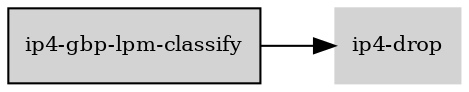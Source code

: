 digraph "ip4_gbp_lpm_classify_subgraph" {
  rankdir=LR;
  node [shape=box, style=filled, fontsize=10, color=lightgray, fontcolor=black, fillcolor=lightgray];
  "ip4-gbp-lpm-classify" [color=black, fontcolor=black, fillcolor=lightgray];
  edge [fontsize=8];
  "ip4-gbp-lpm-classify" -> "ip4-drop";
}

